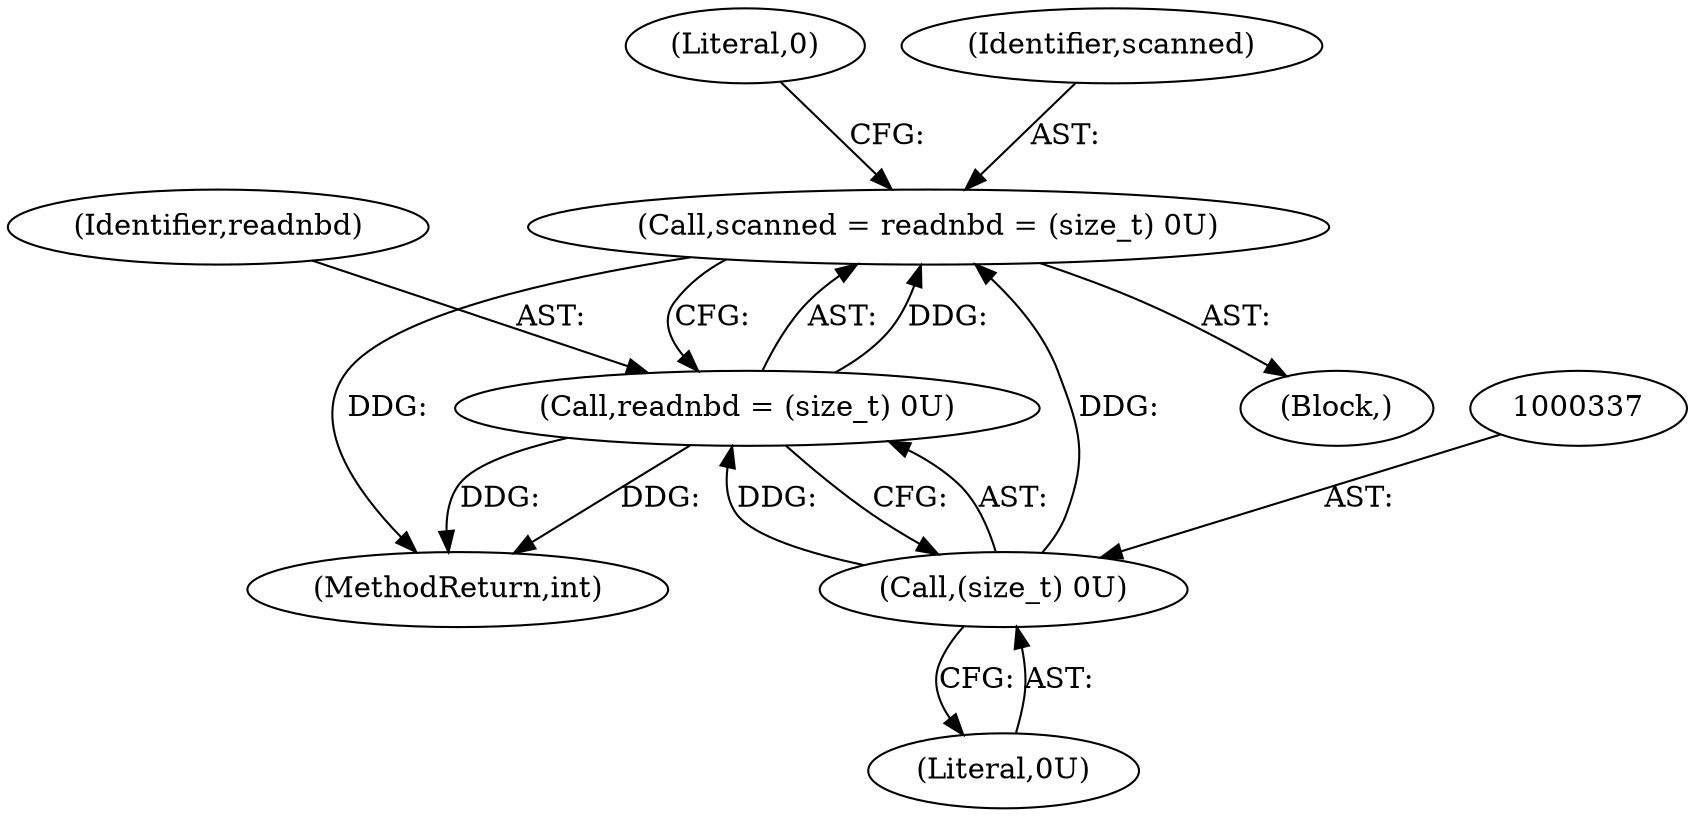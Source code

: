 digraph "0_pure-ftpd_65c4d4ad331e94661de763e9b5304d28698999c4_0@API" {
"1000332" [label="(Call,scanned = readnbd = (size_t) 0U)"];
"1000334" [label="(Call,readnbd = (size_t) 0U)"];
"1000336" [label="(Call,(size_t) 0U)"];
"1000336" [label="(Call,(size_t) 0U)"];
"1000335" [label="(Identifier,readnbd)"];
"1000381" [label="(MethodReturn,int)"];
"1000340" [label="(Literal,0)"];
"1000331" [label="(Block,)"];
"1000332" [label="(Call,scanned = readnbd = (size_t) 0U)"];
"1000334" [label="(Call,readnbd = (size_t) 0U)"];
"1000333" [label="(Identifier,scanned)"];
"1000338" [label="(Literal,0U)"];
"1000332" -> "1000331"  [label="AST: "];
"1000332" -> "1000334"  [label="CFG: "];
"1000333" -> "1000332"  [label="AST: "];
"1000334" -> "1000332"  [label="AST: "];
"1000340" -> "1000332"  [label="CFG: "];
"1000332" -> "1000381"  [label="DDG: "];
"1000334" -> "1000332"  [label="DDG: "];
"1000336" -> "1000332"  [label="DDG: "];
"1000334" -> "1000336"  [label="CFG: "];
"1000335" -> "1000334"  [label="AST: "];
"1000336" -> "1000334"  [label="AST: "];
"1000334" -> "1000381"  [label="DDG: "];
"1000334" -> "1000381"  [label="DDG: "];
"1000336" -> "1000334"  [label="DDG: "];
"1000336" -> "1000338"  [label="CFG: "];
"1000337" -> "1000336"  [label="AST: "];
"1000338" -> "1000336"  [label="AST: "];
}
